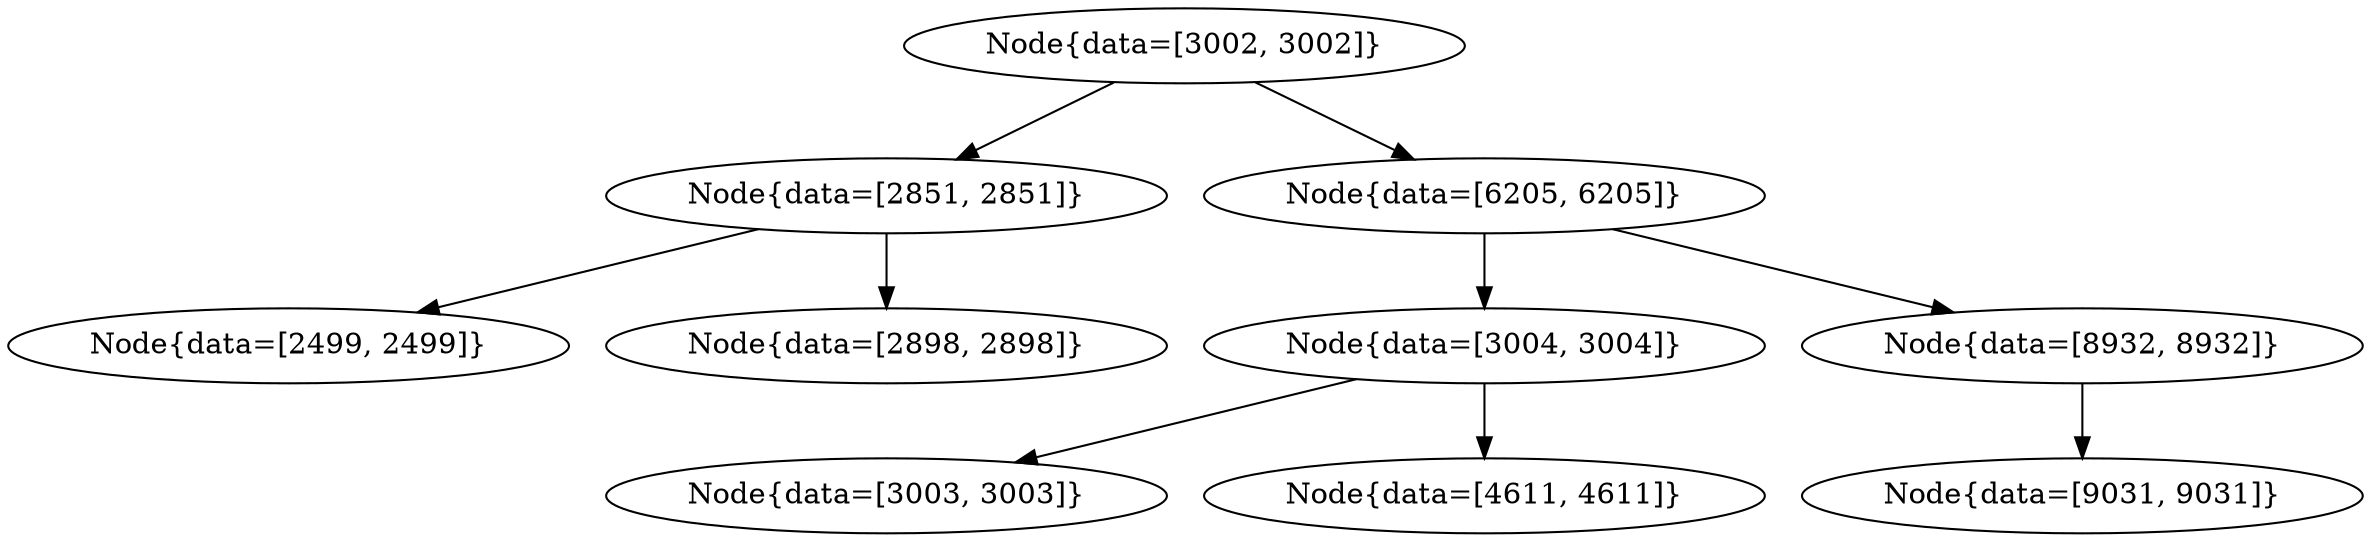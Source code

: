 digraph G{
1619756810 [label="Node{data=[3002, 3002]}"]
1619756810 -> 569258291
569258291 [label="Node{data=[2851, 2851]}"]
569258291 -> 446692624
446692624 [label="Node{data=[2499, 2499]}"]
569258291 -> 1018482611
1018482611 [label="Node{data=[2898, 2898]}"]
1619756810 -> 12303608
12303608 [label="Node{data=[6205, 6205]}"]
12303608 -> 1351381621
1351381621 [label="Node{data=[3004, 3004]}"]
1351381621 -> 891187721
891187721 [label="Node{data=[3003, 3003]}"]
1351381621 -> 802028110
802028110 [label="Node{data=[4611, 4611]}"]
12303608 -> 1917636403
1917636403 [label="Node{data=[8932, 8932]}"]
1917636403 -> 1096811733
1096811733 [label="Node{data=[9031, 9031]}"]
}